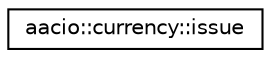 digraph "Graphical Class Hierarchy"
{
  edge [fontname="Helvetica",fontsize="10",labelfontname="Helvetica",labelfontsize="10"];
  node [fontname="Helvetica",fontsize="10",shape=record];
  rankdir="LR";
  Node0 [label="aacio::currency::issue",height=0.2,width=0.4,color="black", fillcolor="white", style="filled",URL="$structaacio_1_1currency_1_1issue.html"];
}
